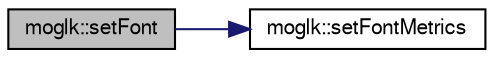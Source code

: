 digraph G
{
  edge [fontname="FreeSans",fontsize="10",labelfontname="FreeSans",labelfontsize="10"];
  node [fontname="FreeSans",fontsize="10",shape=record];
  rankdir=LR;
  Node1 [label="moglk::setFont",height=0.2,width=0.4,color="black", fillcolor="grey75", style="filled" fontcolor="black"];
  Node1 -> Node2 [color="midnightblue",fontsize="10",style="solid"];
  Node2 [label="moglk::setFontMetrics",height=0.2,width=0.4,color="black", fillcolor="white", style="filled",URL="$classmoglk.html#17c4f023df63951df9f19f08c56f8786"];
}
